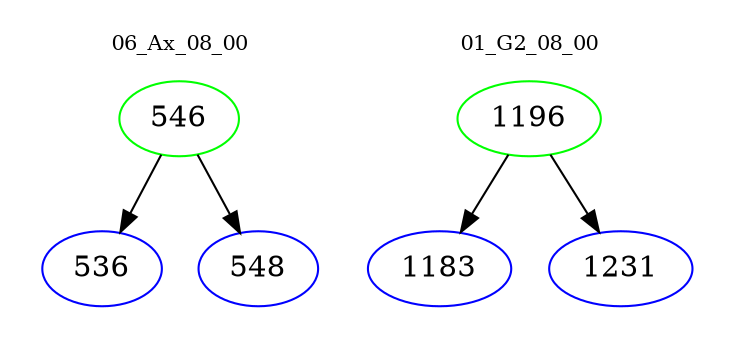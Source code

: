 digraph{
subgraph cluster_0 {
color = white
label = "06_Ax_08_00";
fontsize=10;
T0_546 [label="546", color="green"]
T0_546 -> T0_536 [color="black"]
T0_536 [label="536", color="blue"]
T0_546 -> T0_548 [color="black"]
T0_548 [label="548", color="blue"]
}
subgraph cluster_1 {
color = white
label = "01_G2_08_00";
fontsize=10;
T1_1196 [label="1196", color="green"]
T1_1196 -> T1_1183 [color="black"]
T1_1183 [label="1183", color="blue"]
T1_1196 -> T1_1231 [color="black"]
T1_1231 [label="1231", color="blue"]
}
}
